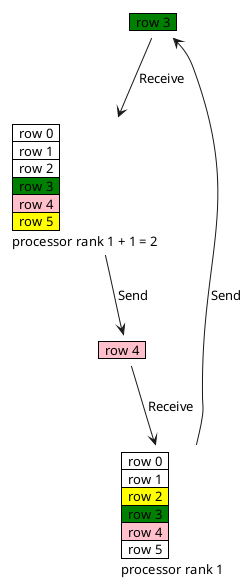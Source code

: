 @startuml
skinparam ClassFontSize 11
<style>
note {
    backgroundcolor white
    shadowing 0
    linecolor transparent
}
</style>
note as element1
    <#green>|  row 3  |
end note

note as element2
    <#pink>|  row 4  |
end note

note as grid1
    |  row 0  |
    |  row 1  |
    <#yellow>|  row 2  |
    <#green>|  row 3  |
    <#pink>|  row 4  |
    |  row 5  |
    processor rank 1
end note
note as grid2
    |  row 0  |
    |  row 1  |
    |  row 2  |
    <#green>|  row 3  |
    <#pink>|  row 4  |
    <#yellow>|  row 5  |
    processor rank 1 + 1 = 2
end note

grid1 --> element1: Send
element2 --> grid1: Receive
grid2 --> element2: Send
element1 --> grid2: Receive

@enduml